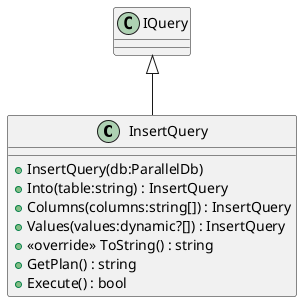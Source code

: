 @startuml
class InsertQuery {
    + InsertQuery(db:ParallelDb)
    + Into(table:string) : InsertQuery
    + Columns(columns:string[]) : InsertQuery
    + Values(values:dynamic?[]) : InsertQuery
    + <<override>> ToString() : string
    + GetPlan() : string
    + Execute() : bool
}
IQuery <|-- InsertQuery
@enduml
